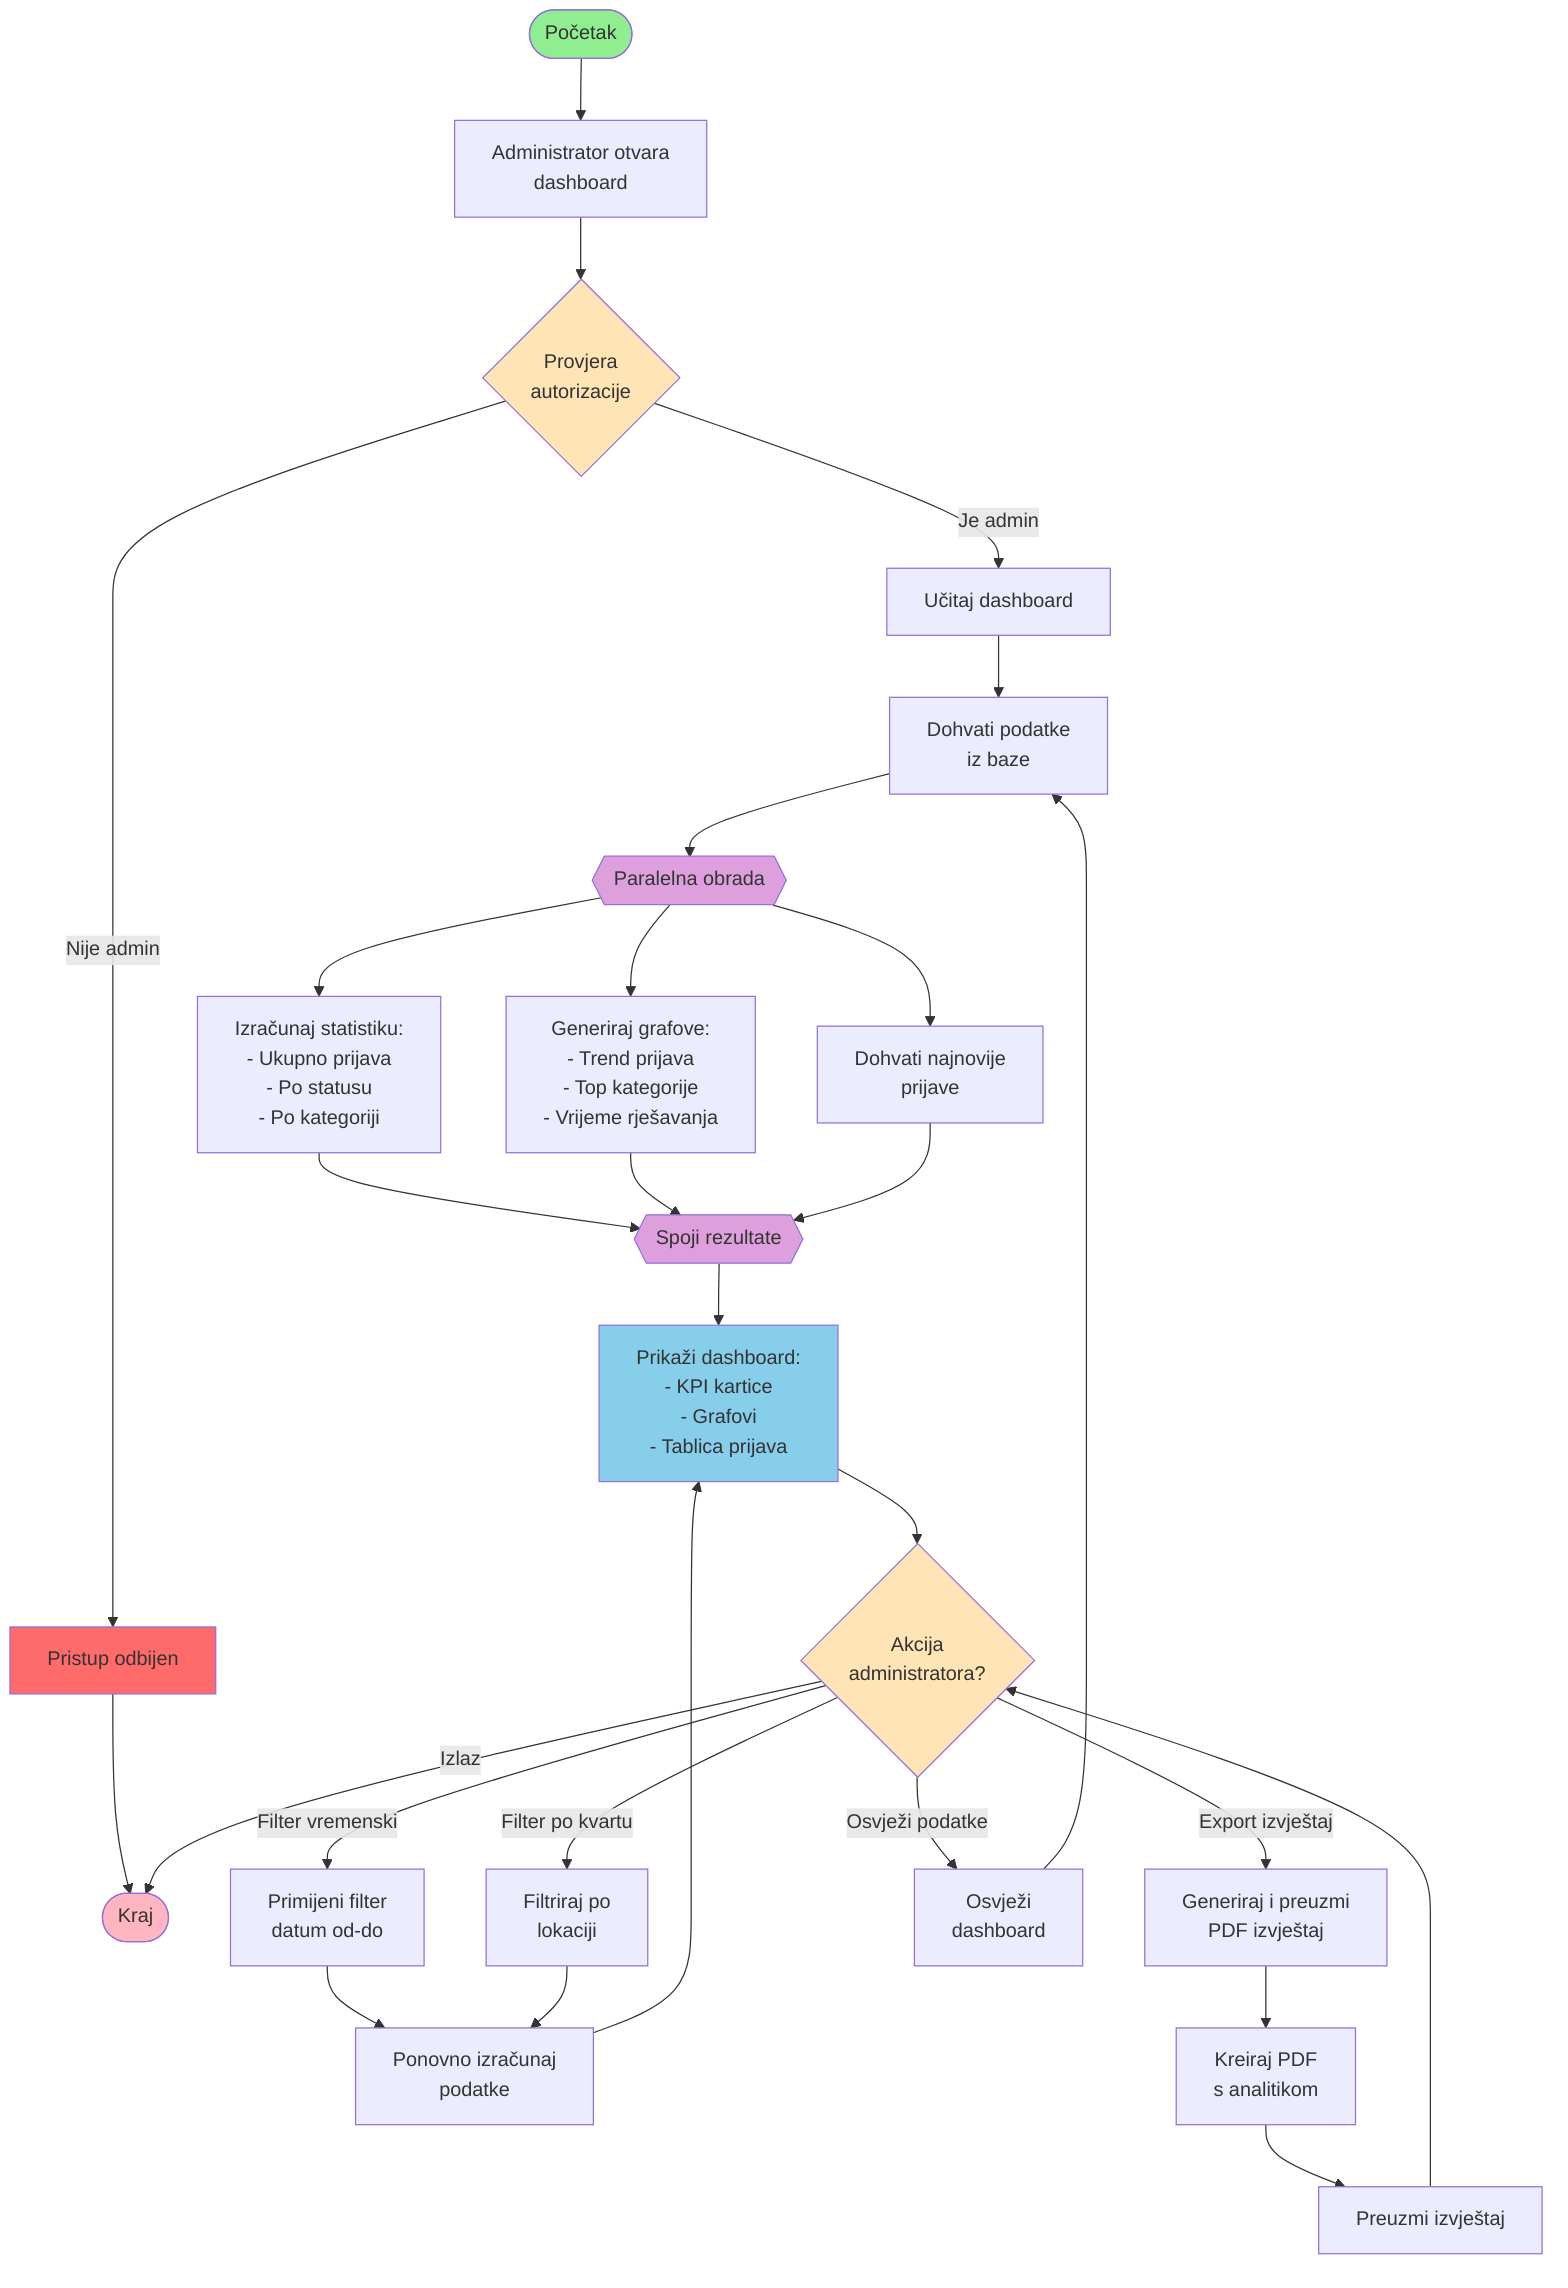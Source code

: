 graph TD
    Start([Početak]) --> OpenDashboard[Administrator otvara<br/>dashboard]
    OpenDashboard --> AuthCheck{Provjera<br/>autorizacije}
    
    AuthCheck -->|Nije admin| AccessDenied[Pristup odbijen]
    AccessDenied --> End([Kraj])
    
    AuthCheck -->|Je admin| LoadDashboard[Učitaj dashboard]
    LoadDashboard --> FetchData[Dohvati podatke<br/>iz baze]
    
    FetchData --> parallel1{{Paralelna obrada}}
    
    parallel1 --> CalcStats[Izračunaj statistiku:<br/>- Ukupno prijava<br/>- Po statusu<br/>- Po kategoriji]
    parallel1 --> GenCharts[Generiraj grafove:<br/>- Trend prijava<br/>- Top kategorije<br/>- Vrijeme rješavanja]
    parallel1 --> GetRecent[Dohvati najnovije<br/>prijave]
    
    CalcStats --> join1{{Spoji rezultate}}
    GenCharts --> join1
    GetRecent --> join1
    
    join1 --> DisplayDashboard[Prikaži dashboard:<br/>- KPI kartice<br/>- Grafovi<br/>- Tablica prijava]
    
    DisplayDashboard --> UserAction{Akcija<br/>administratora?}
    
    UserAction -->|Filter vremenski| ApplyTimeFilter[Primijeni filter<br/>datum od-do]
    UserAction -->|Filter po kvartu| ApplyLocationFilter[Filtriraj po<br/>lokaciji]
    UserAction -->|Export izvještaj| ExportReport[Generiraj i preuzmi<br/>PDF izvještaj]
    UserAction -->|Osvježi podatke| RefreshData[Osvježi<br/>dashboard]
    
    ApplyTimeFilter --> RecalcData[Ponovno izračunaj<br/>podatke]
    ApplyLocationFilter --> RecalcData
    RecalcData --> DisplayDashboard
    
    ExportReport --> GeneratePDF[Kreiraj PDF<br/>s analitikom]
    GeneratePDF --> DownloadPDF[Preuzmi izvještaj]
    DownloadPDF --> UserAction
    
    RefreshData --> FetchData
    
    UserAction -->|Izlaz| End
    
    style Start fill:#90EE90
    style End fill:#FFB6C1
    style AuthCheck fill:#FFE4B5
    style UserAction fill:#FFE4B5
    style parallel1 fill:#DDA0DD
    style join1 fill:#DDA0DD
    style DisplayDashboard fill:#87CEEB
    style AccessDenied fill:#FF6B6B